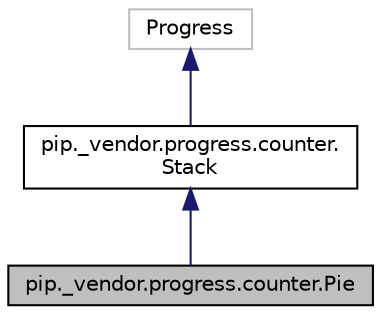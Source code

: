 digraph "pip._vendor.progress.counter.Pie"
{
 // LATEX_PDF_SIZE
  edge [fontname="Helvetica",fontsize="10",labelfontname="Helvetica",labelfontsize="10"];
  node [fontname="Helvetica",fontsize="10",shape=record];
  Node1 [label="pip._vendor.progress.counter.Pie",height=0.2,width=0.4,color="black", fillcolor="grey75", style="filled", fontcolor="black",tooltip=" "];
  Node2 -> Node1 [dir="back",color="midnightblue",fontsize="10",style="solid"];
  Node2 [label="pip._vendor.progress.counter.\lStack",height=0.2,width=0.4,color="black", fillcolor="white", style="filled",URL="$classpip_1_1__vendor_1_1progress_1_1counter_1_1_stack.html",tooltip=" "];
  Node3 -> Node2 [dir="back",color="midnightblue",fontsize="10",style="solid"];
  Node3 [label="Progress",height=0.2,width=0.4,color="grey75", fillcolor="white", style="filled",tooltip=" "];
}
